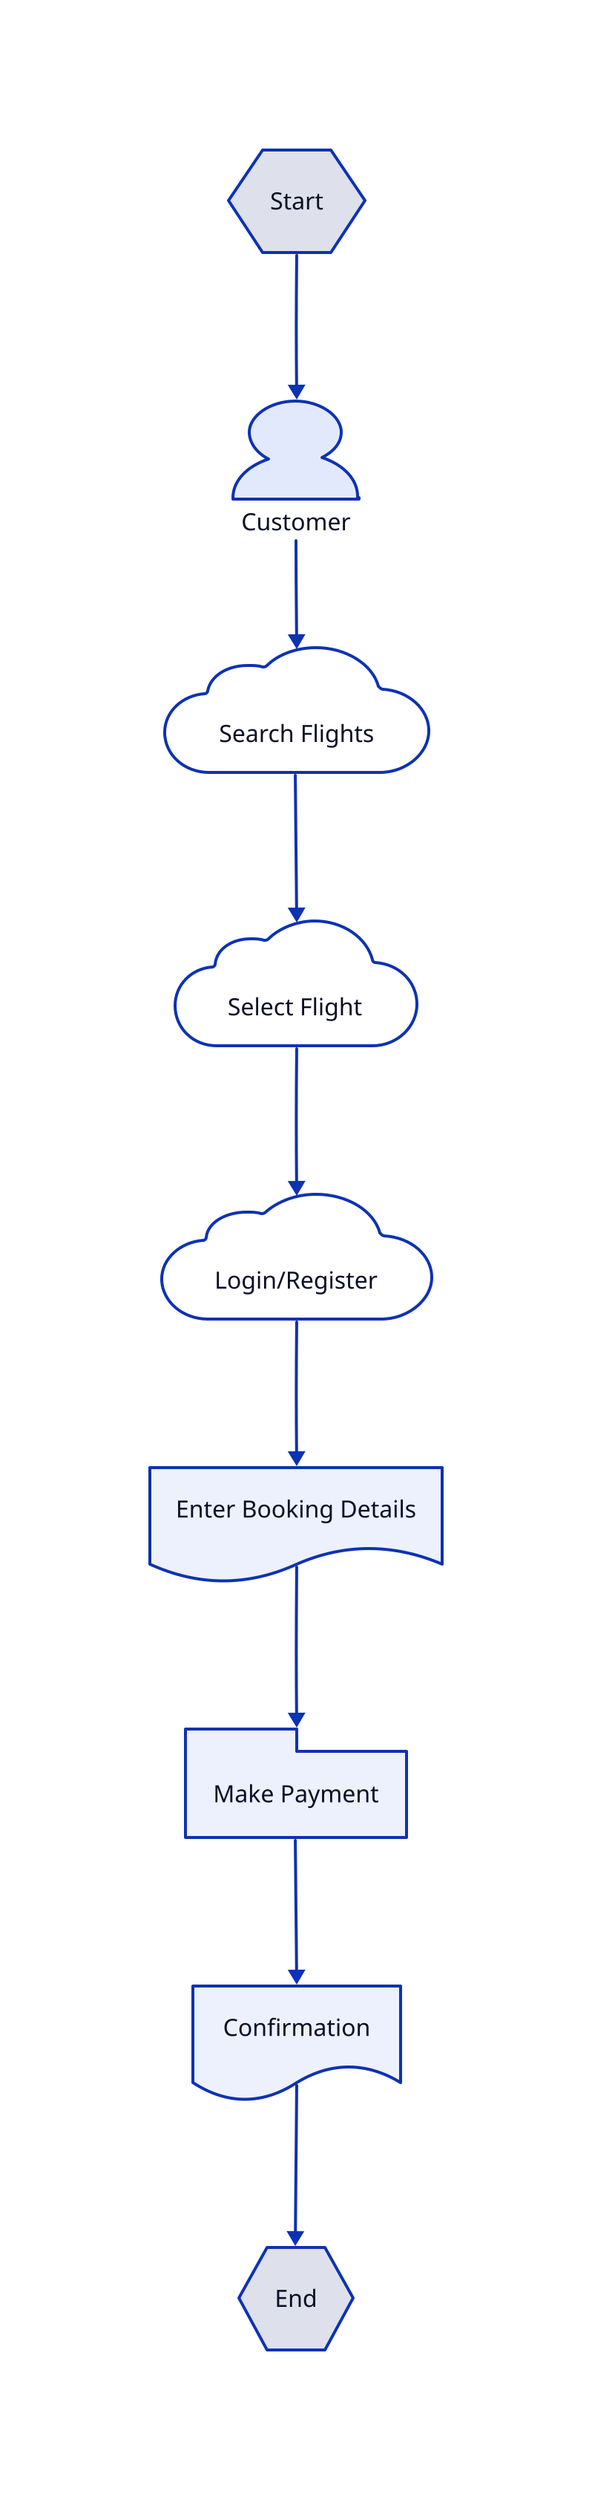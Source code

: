 direction: down

start: "Start" {shape: hexagon}
customer: "Customer" {shape: person}
search_flights: "Search Flights" {shape: cloud}
select_flight: "Select Flight" {shape: cloud}
login: "Login/Register" {shape: cloud}
booking_details: "Enter Booking Details" {shape: document}
payment: "Make Payment" {shape: package}
confirmation: "Confirmation" {shape: document}
end: "End" {shape: hexagon}

start -> customer
customer -> search_flights
search_flights -> select_flight
select_flight -> login
login -> booking_details
booking_details -> payment
payment -> confirmation
confirmation -> end